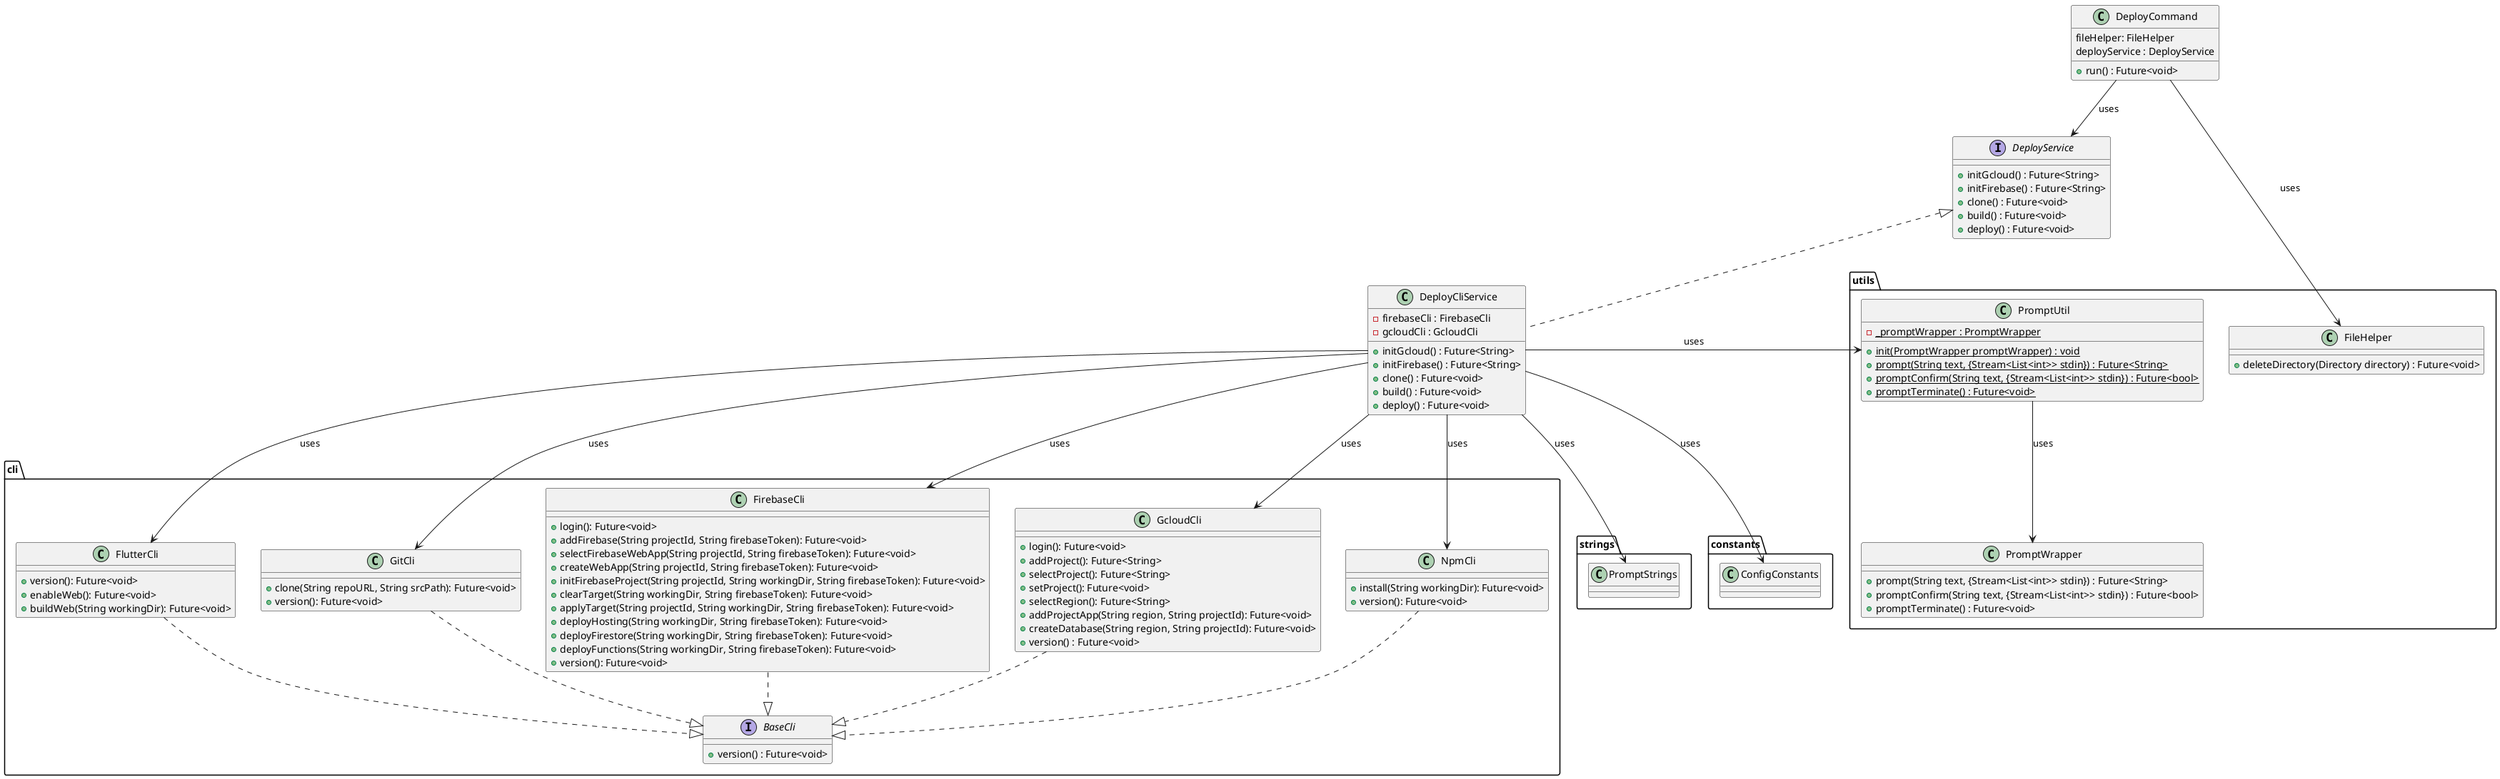 @startuml

package cli {
    interface BaseCli {
        + version() : Future<void>
    }

    class FlutterCli {
        + version(): Future<void>
        + enableWeb(): Future<void>
        + buildWeb(String workingDir): Future<void>
    }

    class GitCli {
        + clone(String repoURL, String srcPath): Future<void>
        + version(): Future<void>
    }

    class FirebaseCli {
         + login(): Future<void>
         + addFirebase(String projectId, String firebaseToken): Future<void>
         + selectFirebaseWebApp(String projectId, String firebaseToken): Future<void>
         + createWebApp(String projectId, String firebaseToken): Future<void>
         + initFirebaseProject(String projectId, String workingDir, String firebaseToken): Future<void>
         + clearTarget(String workingDir, String firebaseToken): Future<void>
         + applyTarget(String projectId, String workingDir, String firebaseToken): Future<void>
         + deployHosting(String workingDir, String firebaseToken): Future<void>
         + deployFirestore(String workingDir, String firebaseToken): Future<void>
         + deployFunctions(String workingDir, String firebaseToken): Future<void>
         + version(): Future<void>
    }

    class GcloudCli {
        + login(): Future<void>
        + addProject(): Future<String>
        + selectProject(): Future<String>
        + setProject(): Future<void>
        + selectRegion(): Future<String>
        + addProjectApp(String region, String projectId): Future<void>
        + createDatabase(String region, String projectId): Future<void>
        + version() : Future<void>
    }

    class NpmCli {
        + install(String workingDir): Future<void>
        + version(): Future<void>
    }
}

class DeployCommand {
 fileHelper: FileHelper
 deployService : DeployService
 + run() : Future<void>
}

package utils {
    class FileHelper {
        + deleteDirectory(Directory directory) : Future<void>
    }
    class PromptWrapper {
        + prompt(String text, {Stream<List<int>> stdin}) : Future<String>
        + promptConfirm(String text, {Stream<List<int>> stdin}) : Future<bool>
        + promptTerminate() : Future<void>
    }
    class PromptUtil {
        - {static} _promptWrapper : PromptWrapper
        + {static} init(PromptWrapper promptWrapper) : void
        + {static} prompt(String text, {Stream<List<int>> stdin}) : Future<String>
        + {static} promptConfirm(String text, {Stream<List<int>> stdin}) : Future<bool>
        + {static} promptTerminate() : Future<void>
    }
}

package strings {
    class PromptStrings{}
}

package constants {
    class ConfigConstants{}
}

interface DeployService {
    + initGcloud() : Future<String>
    + initFirebase() : Future<String>
    + clone() : Future<void>
    + build() : Future<void>
    + deploy() : Future<void>
}

class DeployCliService {
    - firebaseCli : FirebaseCli
    - gcloudCli : GcloudCli
    + initGcloud() : Future<String>
    + initFirebase() : Future<String>
    + clone() : Future<void>
    + build() : Future<void>
    + deploy() : Future<void>
}

PromptUtil --> PromptWrapper : uses
DeployCliService --> ConfigConstants : uses
DeployCliService --> PromptStrings : uses
DeployCommand -right> FileHelper : uses
DeployCliService -> PromptUtil : uses
DeployCommand --> DeployService : uses
DeployCliService .up.|> DeployService

FirebaseCli ..|> BaseCli
GcloudCli ..|> BaseCli
FlutterCli ..|> BaseCli
NpmCli ..|> BaseCli
GitCli ..|> BaseCli
DeployCliService --> FirebaseCli : uses
DeployCliService --> GcloudCli : uses
DeployCliService --> FlutterCli : uses
DeployCliService --> NpmCli : uses
DeployCliService --> GitCli : uses

@enduml
